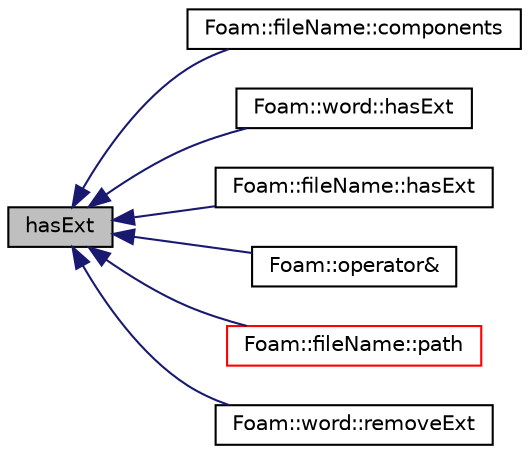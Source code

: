 digraph "hasExt"
{
  bgcolor="transparent";
  edge [fontname="Helvetica",fontsize="10",labelfontname="Helvetica",labelfontsize="10"];
  node [fontname="Helvetica",fontsize="10",shape=record];
  rankdir="LR";
  Node1 [label="hasExt",height=0.2,width=0.4,color="black", fillcolor="grey75", style="filled" fontcolor="black"];
  Node1 -> Node2 [dir="back",color="midnightblue",fontsize="10",style="solid",fontname="Helvetica"];
  Node2 [label="Foam::fileName::components",height=0.2,width=0.4,color="black",URL="$classFoam_1_1fileName.html#ad48eafaa6aa3a58d7a0dc047701c2e2e",tooltip="Return path components as wordList. "];
  Node1 -> Node3 [dir="back",color="midnightblue",fontsize="10",style="solid",fontname="Helvetica"];
  Node3 [label="Foam::word::hasExt",height=0.2,width=0.4,color="black",URL="$classFoam_1_1word.html#a6a2caf651d744b4d43efb1a56a18bf83",tooltip="Return true if the extension matches the given ending. "];
  Node1 -> Node4 [dir="back",color="midnightblue",fontsize="10",style="solid",fontname="Helvetica"];
  Node4 [label="Foam::fileName::hasExt",height=0.2,width=0.4,color="black",URL="$classFoam_1_1fileName.html#a4aa0ab478e77030e9bf5e453cda35551",tooltip="Return true if the extension is the same as the given ending. "];
  Node1 -> Node5 [dir="back",color="midnightblue",fontsize="10",style="solid",fontname="Helvetica"];
  Node5 [label="Foam::operator&",height=0.2,width=0.4,color="black",URL="$namespaceFoam.html#a0f2837c0b16e6d2694a42cc49993d5d7",tooltip="Join words as camelCase, capitalizing the first letter of b. "];
  Node1 -> Node6 [dir="back",color="midnightblue",fontsize="10",style="solid",fontname="Helvetica"];
  Node6 [label="Foam::fileName::path",height=0.2,width=0.4,color="red",URL="$classFoam_1_1fileName.html#ac927b1d030a5343c0acd89aa67215c0d",tooltip="Return directory path name (part before last /) "];
  Node1 -> Node7 [dir="back",color="midnightblue",fontsize="10",style="solid",fontname="Helvetica"];
  Node7 [label="Foam::word::removeExt",height=0.2,width=0.4,color="black",URL="$classFoam_1_1word.html#aa78626d8a49c17c538baa3ede752db1e",tooltip="Remove extension, returning true if string changed. "];
}
